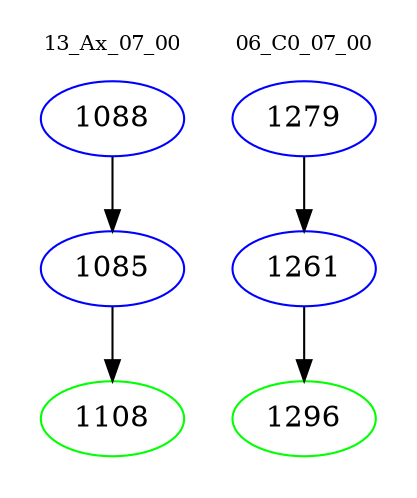 digraph{
subgraph cluster_0 {
color = white
label = "13_Ax_07_00";
fontsize=10;
T0_1088 [label="1088", color="blue"]
T0_1088 -> T0_1085 [color="black"]
T0_1085 [label="1085", color="blue"]
T0_1085 -> T0_1108 [color="black"]
T0_1108 [label="1108", color="green"]
}
subgraph cluster_1 {
color = white
label = "06_C0_07_00";
fontsize=10;
T1_1279 [label="1279", color="blue"]
T1_1279 -> T1_1261 [color="black"]
T1_1261 [label="1261", color="blue"]
T1_1261 -> T1_1296 [color="black"]
T1_1296 [label="1296", color="green"]
}
}
